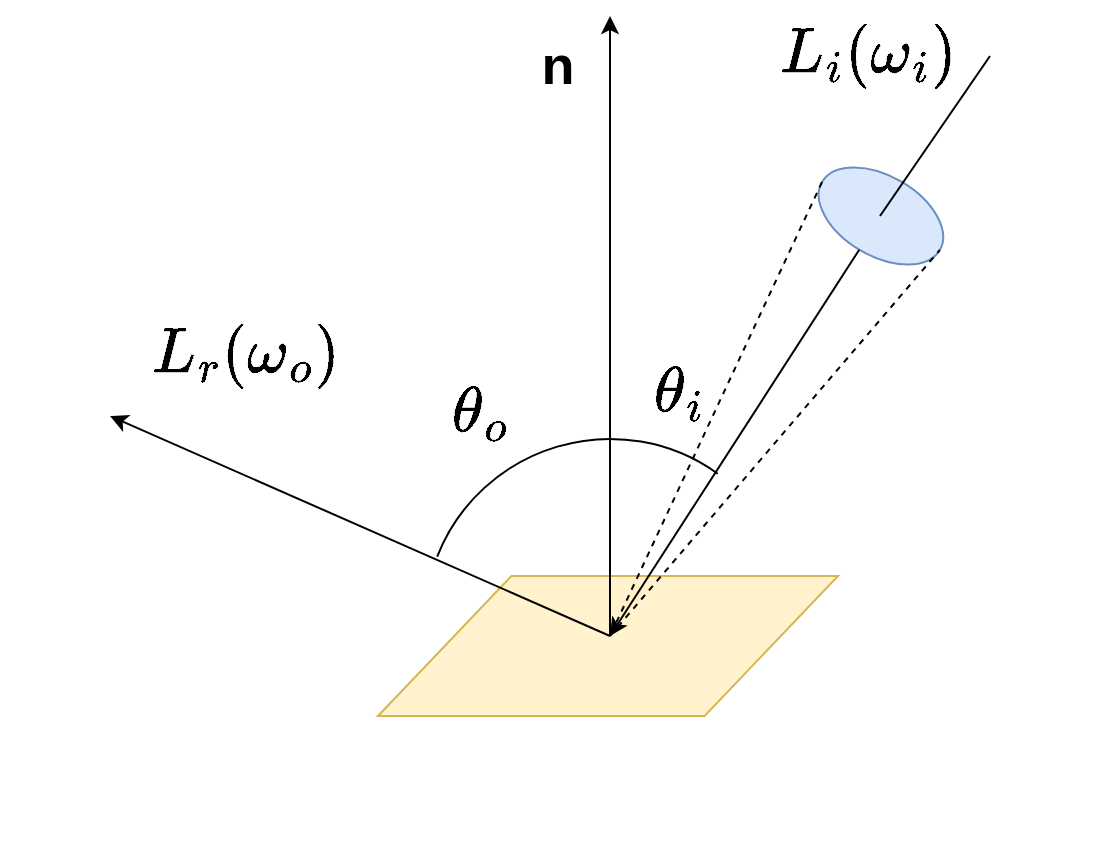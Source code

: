<mxfile version="13.3.9" type="device"><diagram id="6QcSi8D6mcoaSt_3saGS" name="Page-1"><mxGraphModel dx="779" dy="1144" grid="1" gridSize="10" guides="1" tooltips="1" connect="1" arrows="1" fold="1" page="1" pageScale="1" pageWidth="827" pageHeight="1169" math="1" shadow="0"><root><mxCell id="0"/><mxCell id="1" parent="0"/><mxCell id="VERS_DpVgAHbWwD8MzDB-7" value="" style="ellipse;whiteSpace=wrap;html=1;fillColor=#dae8fc;strokeColor=#6c8ebf;rotation=30;" parent="1" vertex="1"><mxGeometry x="541.47" y="260" width="67.99" height="40" as="geometry"/></mxCell><mxCell id="VERS_DpVgAHbWwD8MzDB-2" value="" style="shape=parallelogram;perimeter=parallelogramPerimeter;whiteSpace=wrap;html=1;fillColor=#fff2cc;strokeColor=#d6b656;size=0.29;" parent="1" vertex="1"><mxGeometry x="324" y="460" width="230" height="70" as="geometry"/></mxCell><mxCell id="VERS_DpVgAHbWwD8MzDB-4" value="" style="endArrow=classic;html=1;" parent="1" edge="1"><mxGeometry width="50" height="50" relative="1" as="geometry"><mxPoint x="440" y="490" as="sourcePoint"/><mxPoint x="190" y="380" as="targetPoint"/></mxGeometry></mxCell><mxCell id="VERS_DpVgAHbWwD8MzDB-5" value="" style="endArrow=classic;html=1;" parent="1" edge="1"><mxGeometry width="50" height="50" relative="1" as="geometry"><mxPoint x="440" y="490" as="sourcePoint"/><mxPoint x="440" y="180" as="targetPoint"/></mxGeometry></mxCell><mxCell id="VERS_DpVgAHbWwD8MzDB-6" value="&lt;font style=&quot;font-size: 27px&quot;&gt;&lt;b&gt;n&lt;/b&gt;&lt;/font&gt;" style="text;html=1;strokeColor=none;fillColor=none;align=center;verticalAlign=middle;whiteSpace=wrap;rounded=0;" parent="1" vertex="1"><mxGeometry x="384" y="190" width="60" height="30" as="geometry"/></mxCell><mxCell id="VERS_DpVgAHbWwD8MzDB-11" value="" style="endArrow=classic;html=1;" parent="1" source="VERS_DpVgAHbWwD8MzDB-7" edge="1"><mxGeometry width="50" height="50" relative="1" as="geometry"><mxPoint x="550" y="320" as="sourcePoint"/><mxPoint x="440" y="490" as="targetPoint"/></mxGeometry></mxCell><mxCell id="VERS_DpVgAHbWwD8MzDB-13" value="" style="endArrow=none;html=1;" parent="1" edge="1"><mxGeometry width="50" height="50" relative="1" as="geometry"><mxPoint x="630" y="200" as="sourcePoint"/><mxPoint x="575" y="280" as="targetPoint"/></mxGeometry></mxCell><mxCell id="VERS_DpVgAHbWwD8MzDB-14" value="" style="endArrow=none;dashed=1;html=1;entryX=1;entryY=0.5;entryDx=0;entryDy=0;" parent="1" target="VERS_DpVgAHbWwD8MzDB-7" edge="1"><mxGeometry width="50" height="50" relative="1" as="geometry"><mxPoint x="440" y="490" as="sourcePoint"/><mxPoint x="420" y="560" as="targetPoint"/></mxGeometry></mxCell><mxCell id="VERS_DpVgAHbWwD8MzDB-15" value="" style="endArrow=none;dashed=1;html=1;exitX=0;exitY=0.5;exitDx=0;exitDy=0;" parent="1" source="VERS_DpVgAHbWwD8MzDB-7" edge="1"><mxGeometry width="50" height="50" relative="1" as="geometry"><mxPoint x="370" y="610" as="sourcePoint"/><mxPoint x="440" y="490" as="targetPoint"/></mxGeometry></mxCell><mxCell id="VERS_DpVgAHbWwD8MzDB-21" value="" style="verticalLabelPosition=bottom;verticalAlign=top;html=1;shape=mxgraph.basic.arc;startAngle=0.613;endAngle=0.907;shadow=0;rotation=70;" parent="1" vertex="1"><mxGeometry x="349" y="390" width="180" height="183.36" as="geometry"/></mxCell><mxCell id="VERS_DpVgAHbWwD8MzDB-23" value="&lt;span style=&quot;font-size: 27px&quot;&gt;&lt;b&gt;$$\theta_o$$&lt;br&gt;&lt;/b&gt;&lt;/span&gt;" style="text;html=1;strokeColor=none;fillColor=none;align=center;verticalAlign=middle;whiteSpace=wrap;rounded=0;" parent="1" vertex="1"><mxGeometry x="260" y="370" width="230" height="50" as="geometry"/></mxCell><mxCell id="VERS_DpVgAHbWwD8MzDB-25" value="&lt;span style=&quot;font-size: 27px&quot;&gt;&lt;b&gt;$$\theta_i$$&lt;br&gt;&lt;/b&gt;&lt;/span&gt;" style="text;html=1;strokeColor=none;fillColor=none;align=center;verticalAlign=middle;whiteSpace=wrap;rounded=0;" parent="1" vertex="1"><mxGeometry x="360" y="360" width="230" height="50" as="geometry"/></mxCell><mxCell id="VERS_DpVgAHbWwD8MzDB-26" value="&lt;span style=&quot;font-size: 27px&quot;&gt;&lt;b&gt;$$L_i(\omega_i)$$&lt;br&gt;&lt;/b&gt;&lt;/span&gt;" style="text;html=1;strokeColor=none;fillColor=none;align=center;verticalAlign=middle;whiteSpace=wrap;rounded=0;" parent="1" vertex="1"><mxGeometry x="520" y="190" width="98.53" height="50" as="geometry"/></mxCell><mxCell id="VERS_DpVgAHbWwD8MzDB-27" value="&lt;span style=&quot;font-size: 27px&quot;&gt;&lt;b&gt;$$L_r(\omega_o)$$&lt;br&gt;&lt;/b&gt;&lt;/span&gt;" style="text;html=1;strokeColor=none;fillColor=none;align=center;verticalAlign=middle;whiteSpace=wrap;rounded=0;" parent="1" vertex="1"><mxGeometry x="210" y="340" width="96" height="50" as="geometry"/></mxCell></root></mxGraphModel></diagram></mxfile>